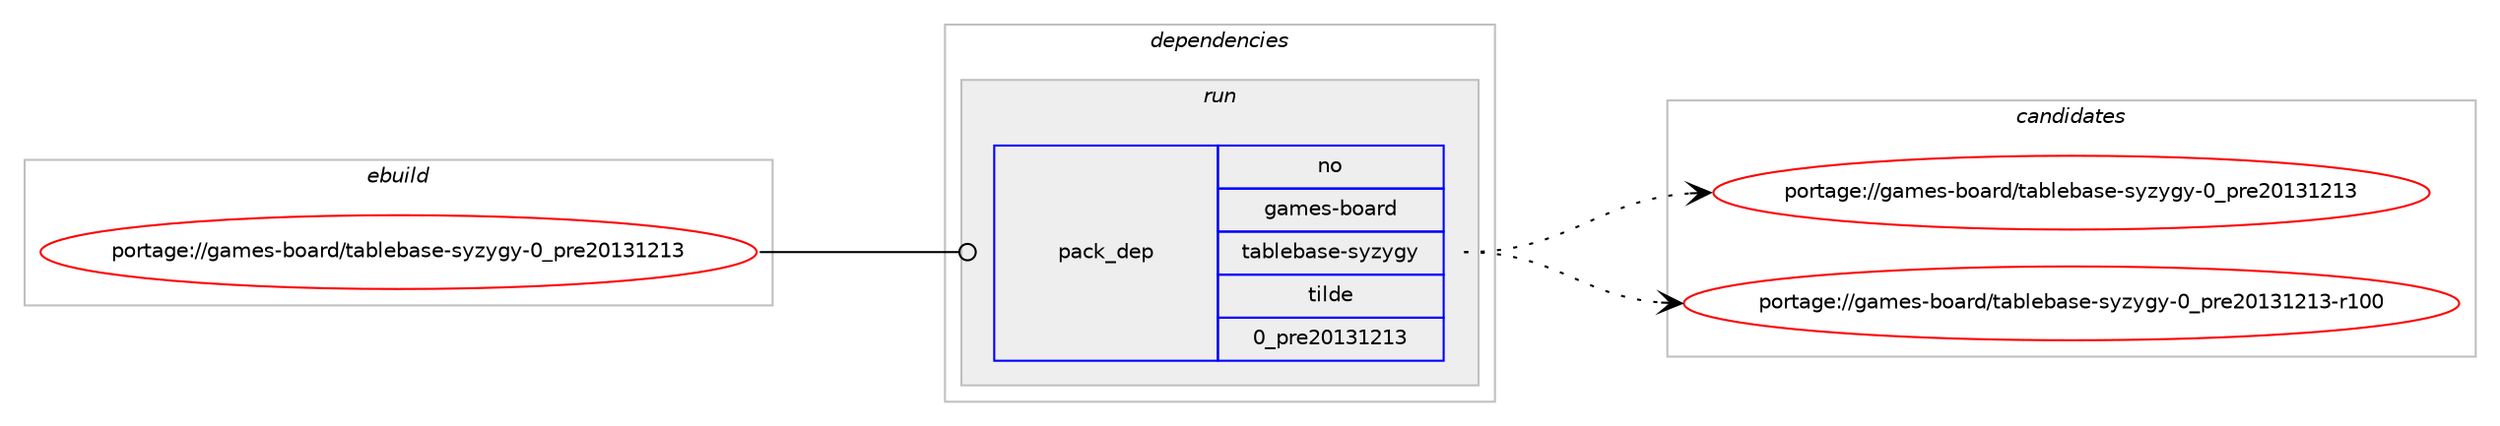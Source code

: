 digraph prolog {

# *************
# Graph options
# *************

newrank=true;
concentrate=true;
compound=true;
graph [rankdir=LR,fontname=Helvetica,fontsize=10,ranksep=1.5];#, ranksep=2.5, nodesep=0.2];
edge  [arrowhead=vee];
node  [fontname=Helvetica,fontsize=10];

# **********
# The ebuild
# **********

subgraph cluster_leftcol {
color=gray;
rank=same;
label=<<i>ebuild</i>>;
id [label="portage://games-board/tablebase-syzygy-0_pre20131213", color=red, width=4, href="../games-board/tablebase-syzygy-0_pre20131213.svg"];
}

# ****************
# The dependencies
# ****************

subgraph cluster_midcol {
color=gray;
label=<<i>dependencies</i>>;
subgraph cluster_compile {
fillcolor="#eeeeee";
style=filled;
label=<<i>compile</i>>;
}
subgraph cluster_compileandrun {
fillcolor="#eeeeee";
style=filled;
label=<<i>compile and run</i>>;
}
subgraph cluster_run {
fillcolor="#eeeeee";
style=filled;
label=<<i>run</i>>;
subgraph pack194330 {
dependency270912 [label=<<TABLE BORDER="0" CELLBORDER="1" CELLSPACING="0" CELLPADDING="4" WIDTH="220"><TR><TD ROWSPAN="6" CELLPADDING="30">pack_dep</TD></TR><TR><TD WIDTH="110">no</TD></TR><TR><TD>games-board</TD></TR><TR><TD>tablebase-syzygy</TD></TR><TR><TD>tilde</TD></TR><TR><TD>0_pre20131213</TD></TR></TABLE>>, shape=none, color=blue];
}
id:e -> dependency270912:w [weight=20,style="solid",arrowhead="odot"];
}
}

# **************
# The candidates
# **************

subgraph cluster_choices {
rank=same;
color=gray;
label=<<i>candidates</i>>;

subgraph choice194330 {
color=black;
nodesep=1;
choiceportage103971091011154598111971141004711697981081019897115101451151211221211031214548951121141015048495149504951 [label="portage://games-board/tablebase-syzygy-0_pre20131213", color=red, width=4,href="../games-board/tablebase-syzygy-0_pre20131213.svg"];
choiceportage10397109101115459811197114100471169798108101989711510145115121122121103121454895112114101504849514950495145114494848 [label="portage://games-board/tablebase-syzygy-0_pre20131213-r100", color=red, width=4,href="../games-board/tablebase-syzygy-0_pre20131213-r100.svg"];
dependency270912:e -> choiceportage103971091011154598111971141004711697981081019897115101451151211221211031214548951121141015048495149504951:w [style=dotted,weight="100"];
dependency270912:e -> choiceportage10397109101115459811197114100471169798108101989711510145115121122121103121454895112114101504849514950495145114494848:w [style=dotted,weight="100"];
}
}

}
